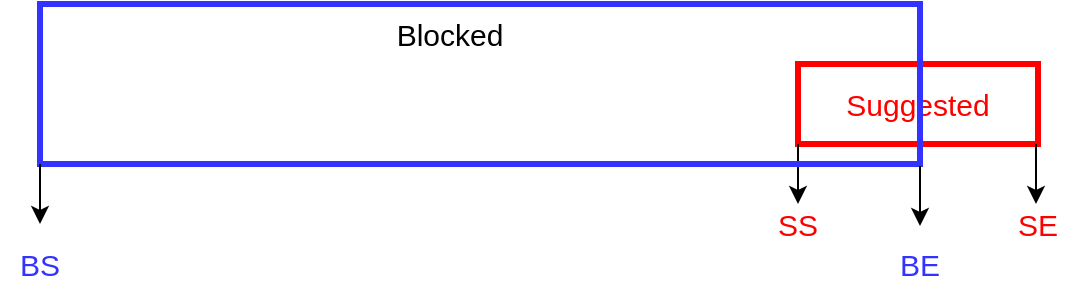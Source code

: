 <mxfile version="13.5.1" type="device"><diagram id="0RmcSFeQ3EPqR4k4vXqP" name="Page-1"><mxGraphModel dx="1426" dy="1729" grid="1" gridSize="10" guides="1" tooltips="1" connect="1" arrows="1" fold="1" page="1" pageScale="1" pageWidth="850" pageHeight="1100" background="#FFFFFF" math="0" shadow="0"><root><mxCell id="0"/><mxCell id="1" parent="0"/><mxCell id="Jj51td8hFwotAkszRbHu-16" value="" style="group" vertex="1" connectable="0" parent="1"><mxGeometry x="599" y="310" width="160" height="90" as="geometry"/></mxCell><mxCell id="Jj51td8hFwotAkszRbHu-11" value="SS" style="text;html=1;strokeColor=none;fillColor=none;align=center;verticalAlign=middle;whiteSpace=wrap;rounded=0;fontSize=15;fontColor=#FF0000;" vertex="1" parent="Jj51td8hFwotAkszRbHu-16"><mxGeometry y="70" width="40" height="20" as="geometry"/></mxCell><mxCell id="Jj51td8hFwotAkszRbHu-18" value="" style="group" vertex="1" connectable="0" parent="Jj51td8hFwotAkszRbHu-16"><mxGeometry x="20" width="140" height="90" as="geometry"/></mxCell><mxCell id="Jj51td8hFwotAkszRbHu-2" value="" style="rounded=0;whiteSpace=wrap;html=1;strokeWidth=3;fillColor=none;strokeColor=#FF0000;" vertex="1" parent="Jj51td8hFwotAkszRbHu-18"><mxGeometry width="120" height="40" as="geometry"/></mxCell><mxCell id="Jj51td8hFwotAkszRbHu-6" value="Suggested" style="text;html=1;strokeColor=none;fillColor=none;align=center;verticalAlign=middle;whiteSpace=wrap;rounded=0;fontSize=15;fontColor=#FF0000;" vertex="1" parent="Jj51td8hFwotAkszRbHu-18"><mxGeometry x="40" y="10" width="40" height="20" as="geometry"/></mxCell><mxCell id="Jj51td8hFwotAkszRbHu-7" value="" style="endArrow=classic;html=1;fontSize=15;fontColor=#FF0000;exitX=0;exitY=1;exitDx=0;exitDy=0;" edge="1" parent="Jj51td8hFwotAkszRbHu-18" source="Jj51td8hFwotAkszRbHu-2"><mxGeometry width="50" height="50" relative="1" as="geometry"><mxPoint y="50" as="sourcePoint"/><mxPoint y="70" as="targetPoint"/></mxGeometry></mxCell><mxCell id="Jj51td8hFwotAkszRbHu-8" value="" style="endArrow=classic;html=1;fontSize=15;fontColor=#FF0000;exitX=0;exitY=1;exitDx=0;exitDy=0;" edge="1" parent="Jj51td8hFwotAkszRbHu-18"><mxGeometry width="50" height="50" relative="1" as="geometry"><mxPoint x="119" y="40" as="sourcePoint"/><mxPoint x="119" y="70" as="targetPoint"/></mxGeometry></mxCell><mxCell id="Jj51td8hFwotAkszRbHu-12" value="SE" style="text;html=1;strokeColor=none;fillColor=none;align=center;verticalAlign=middle;whiteSpace=wrap;rounded=0;fontSize=15;fontColor=#FF0000;" vertex="1" parent="Jj51td8hFwotAkszRbHu-18"><mxGeometry x="100" y="70" width="40" height="20" as="geometry"/></mxCell><mxCell id="Jj51td8hFwotAkszRbHu-17" value="" style="group" vertex="1" connectable="0" parent="1"><mxGeometry x="220" y="280" width="480" height="140" as="geometry"/></mxCell><mxCell id="Jj51td8hFwotAkszRbHu-1" value="" style="rounded=0;whiteSpace=wrap;html=1;strokeWidth=3;strokeColor=#3333FF;fillColor=none;" vertex="1" parent="Jj51td8hFwotAkszRbHu-17"><mxGeometry x="20" width="440" height="80" as="geometry"/></mxCell><mxCell id="Jj51td8hFwotAkszRbHu-5" value="Blocked" style="text;html=1;strokeColor=none;fillColor=none;align=center;verticalAlign=middle;whiteSpace=wrap;rounded=0;fontSize=15;" vertex="1" parent="Jj51td8hFwotAkszRbHu-17"><mxGeometry x="170" width="110" height="30" as="geometry"/></mxCell><mxCell id="Jj51td8hFwotAkszRbHu-9" value="" style="endArrow=classic;html=1;fontSize=15;fontColor=#FF0000;exitX=0;exitY=1;exitDx=0;exitDy=0;" edge="1" parent="Jj51td8hFwotAkszRbHu-17" source="Jj51td8hFwotAkszRbHu-1"><mxGeometry width="50" height="50" relative="1" as="geometry"><mxPoint x="220" y="80" as="sourcePoint"/><mxPoint x="20" y="110" as="targetPoint"/></mxGeometry></mxCell><mxCell id="Jj51td8hFwotAkszRbHu-10" value="" style="endArrow=classic;html=1;fontSize=15;fontColor=#FF0000;exitX=0;exitY=1;exitDx=0;exitDy=0;" edge="1" parent="Jj51td8hFwotAkszRbHu-17"><mxGeometry width="50" height="50" relative="1" as="geometry"><mxPoint x="460" y="81" as="sourcePoint"/><mxPoint x="460" y="111" as="targetPoint"/></mxGeometry></mxCell><mxCell id="Jj51td8hFwotAkszRbHu-13" value="&lt;font color=&quot;#3333ff&quot;&gt;BS&lt;/font&gt;" style="text;html=1;strokeColor=none;fillColor=none;align=center;verticalAlign=middle;whiteSpace=wrap;rounded=0;fontSize=15;fontColor=#FF0000;" vertex="1" parent="Jj51td8hFwotAkszRbHu-17"><mxGeometry y="120" width="40" height="20" as="geometry"/></mxCell><mxCell id="Jj51td8hFwotAkszRbHu-14" value="&lt;font color=&quot;#3333ff&quot;&gt;BE&lt;/font&gt;" style="text;html=1;strokeColor=none;fillColor=none;align=center;verticalAlign=middle;whiteSpace=wrap;rounded=0;fontSize=15;fontColor=#FF0000;" vertex="1" parent="Jj51td8hFwotAkszRbHu-17"><mxGeometry x="440" y="120" width="40" height="20" as="geometry"/></mxCell></root></mxGraphModel></diagram></mxfile>